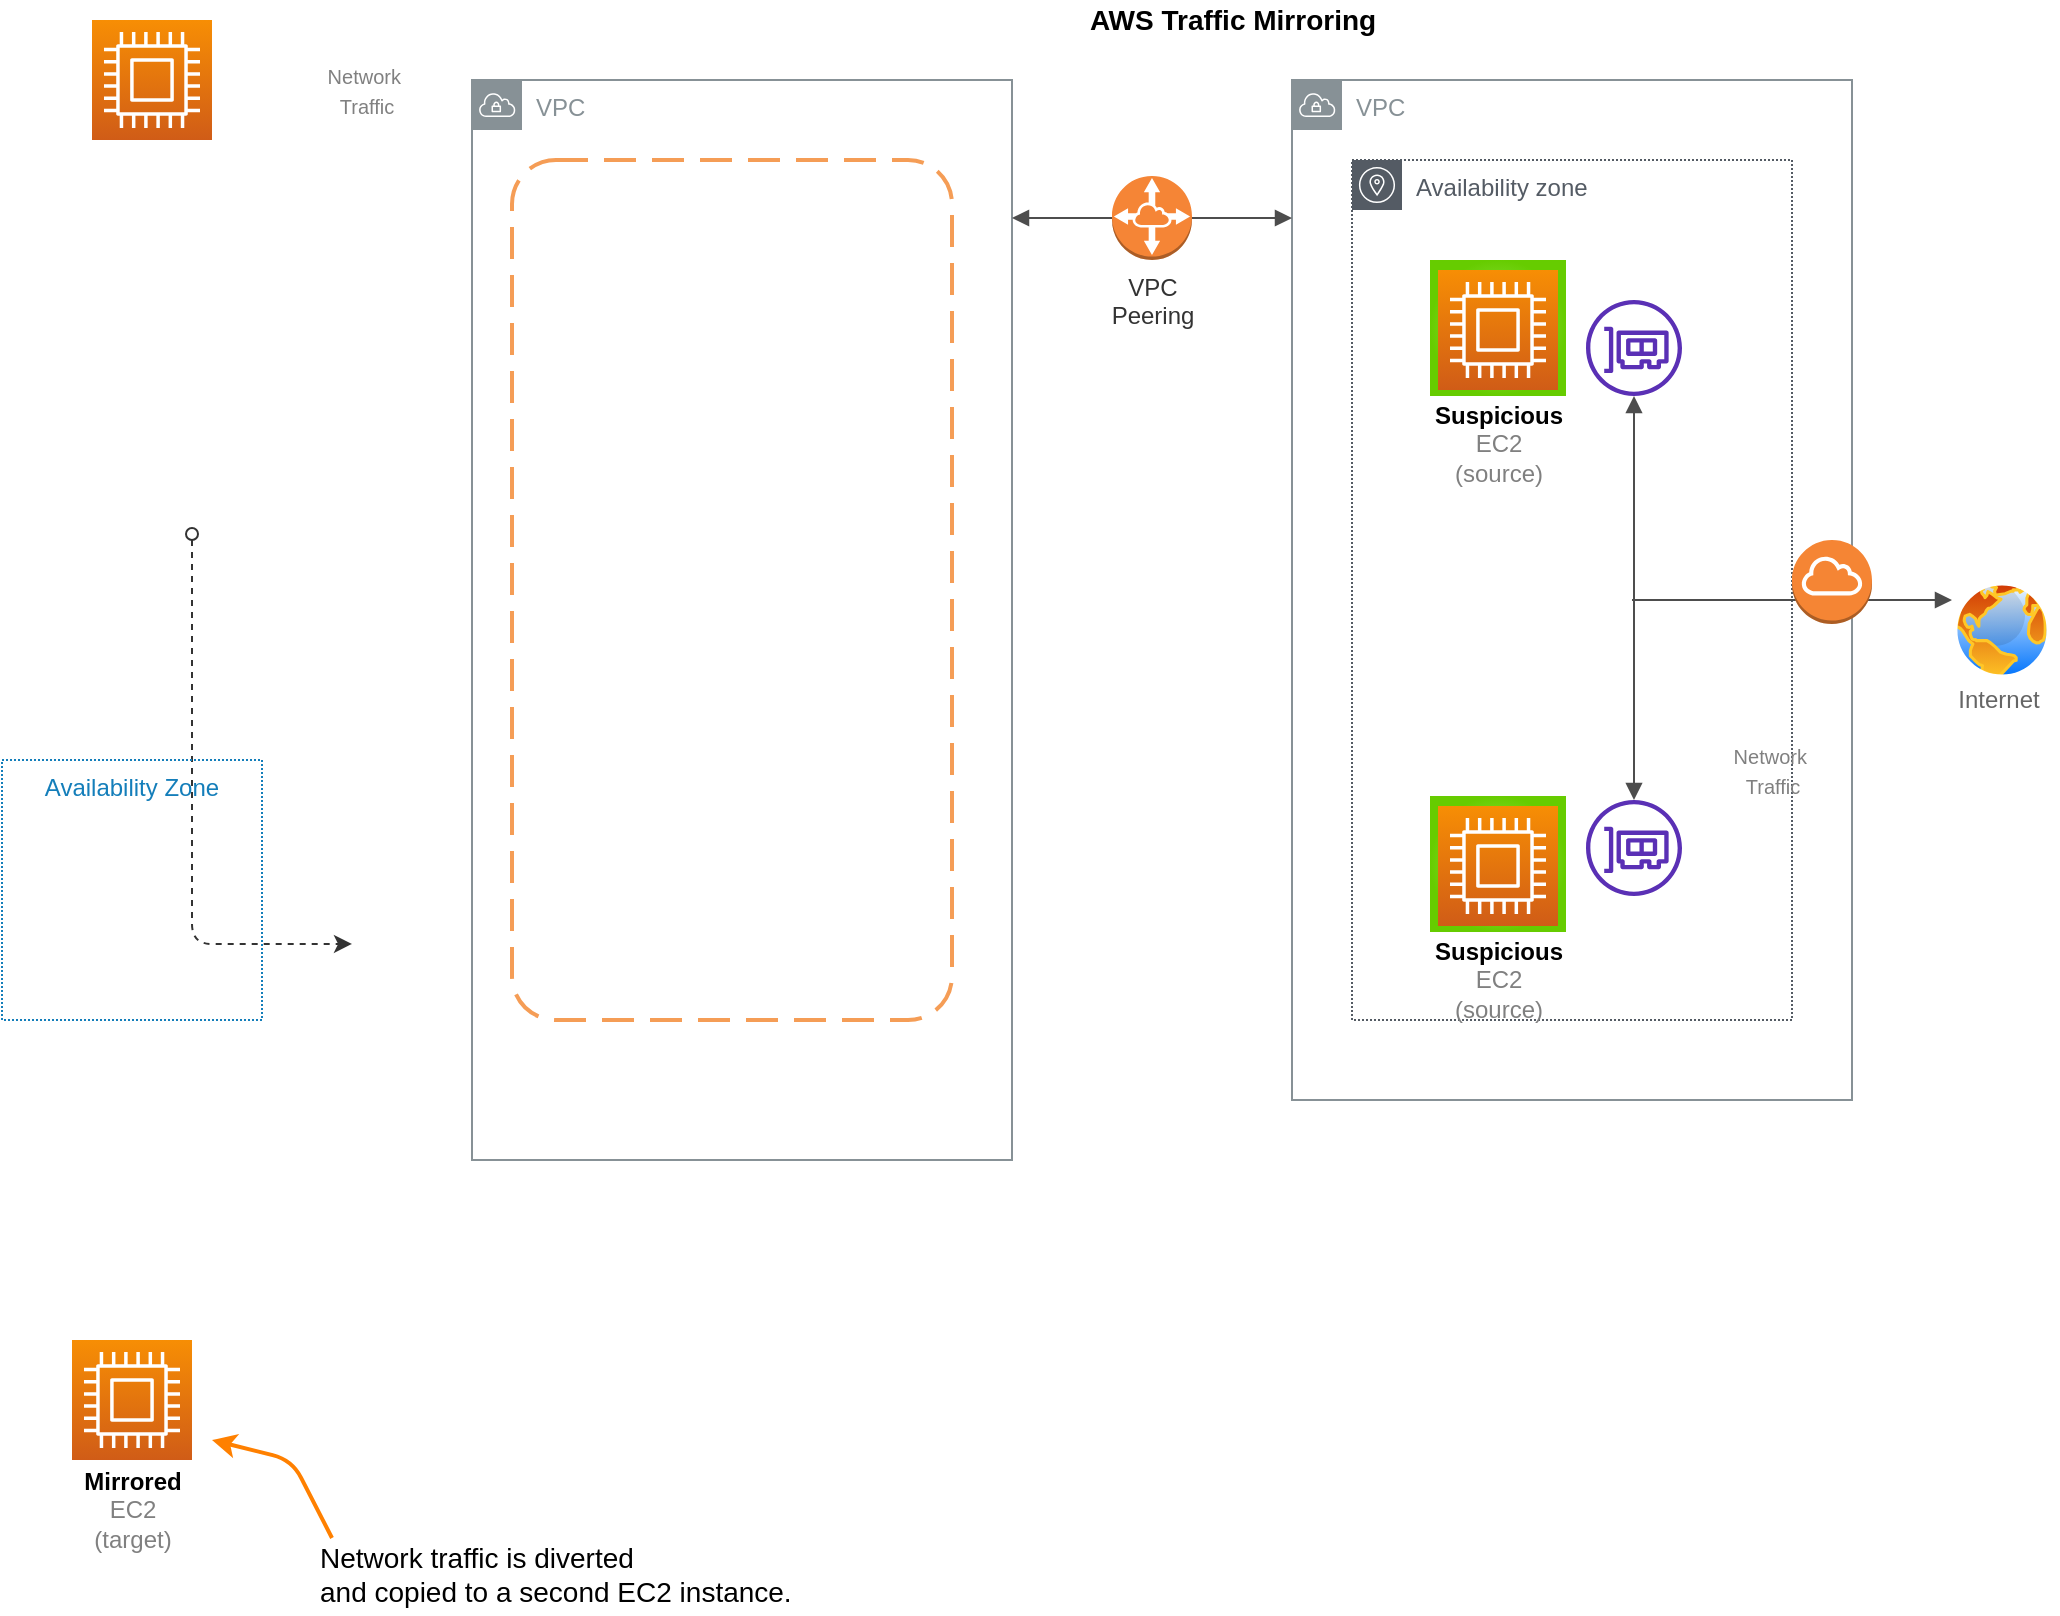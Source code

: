 <mxfile version="16.4.7" type="github"><diagram id="6l8G265YnewpnGdQrtUn" name="Page-1"><mxGraphModel dx="1252" dy="721" grid="1" gridSize="10" guides="1" tooltips="1" connect="1" arrows="1" fold="1" page="1" pageScale="1" pageWidth="1100" pageHeight="850" math="0" shadow="0"><root><mxCell id="0"/><mxCell id="1" parent="0"/><mxCell id="mqh8PAdhAtJ8gHZrtwG4-29" value="VPC" style="outlineConnect=0;gradientColor=none;html=1;whiteSpace=wrap;fontSize=12;fontStyle=0;shape=mxgraph.aws4.group;grIcon=mxgraph.aws4.group_vpc;strokeColor=#879196;fillColor=none;verticalAlign=top;align=left;spacingLeft=30;fontColor=#879196;dashed=0;rounded=0;glass=0;dashPattern=1 1;sketch=0;" parent="1" vertex="1"><mxGeometry x="260" y="50" width="270" height="540" as="geometry"/></mxCell><mxCell id="mqh8PAdhAtJ8gHZrtwG4-24" value="VPC" style="outlineConnect=0;gradientColor=none;html=1;whiteSpace=wrap;fontSize=12;fontStyle=0;shape=mxgraph.aws4.group;grIcon=mxgraph.aws4.group_vpc;strokeColor=#879196;fillColor=none;verticalAlign=top;align=left;spacingLeft=30;fontColor=#879196;dashed=0;rounded=0;glass=0;dashPattern=1 1;sketch=0;" parent="1" vertex="1"><mxGeometry x="670" y="50" width="280" height="510" as="geometry"/></mxCell><mxCell id="mqh8PAdhAtJ8gHZrtwG4-26" value="Availability zone" style="outlineConnect=0;gradientColor=none;html=1;whiteSpace=wrap;fontSize=12;fontStyle=0;shape=mxgraph.aws4.group;grIcon=mxgraph.aws4.group_availability_zone;strokeColor=#545B64;fillColor=none;verticalAlign=top;align=left;spacingLeft=30;fontColor=#545B64;dashed=1;rounded=0;glass=0;dashPattern=1 1;sketch=0;" parent="1" vertex="1"><mxGeometry x="700" y="90" width="220" height="430" as="geometry"/></mxCell><mxCell id="DdyiQRmM22uEdhr_2QQl-6" value="" style="aspect=fixed;perimeter=ellipsePerimeter;html=1;align=center;shadow=0;dashed=0;spacingTop=3;image;image=img/lib/active_directory/internet_globe.svg;" parent="1" vertex="1"><mxGeometry x="1000" y="300" width="50" height="50" as="geometry"/></mxCell><mxCell id="DdyiQRmM22uEdhr_2QQl-10" value="" style="edgeStyle=orthogonalEdgeStyle;rounded=0;orthogonalLoop=1;jettySize=auto;html=1;startArrow=block;startFill=1;endArrow=block;endFill=1;strokeColor=#4D4D4D;" parent="1" edge="1" target="mqh8PAdhAtJ8gHZrtwG4-24"><mxGeometry relative="1" as="geometry"><mxPoint x="530" y="119" as="sourcePoint"/><mxPoint x="650" y="150" as="targetPoint"/><Array as="points"><mxPoint x="660" y="119"/><mxPoint x="660" y="119"/></Array></mxGeometry></mxCell><mxCell id="DdyiQRmM22uEdhr_2QQl-7" value="" style="points=[[0,0,0],[0.25,0,0],[0.5,0,0],[0.75,0,0],[1,0,0],[0,1,0],[0.25,1,0],[0.5,1,0],[0.75,1,0],[1,1,0],[0,0.25,0],[0,0.5,0],[0,0.75,0],[1,0.25,0],[1,0.5,0],[1,0.75,0]];outlineConnect=0;fontColor=#232F3E;gradientColor=#F78E04;gradientDirection=north;fillColor=#D05C17;strokeColor=#ffffff;dashed=0;verticalLabelPosition=bottom;verticalAlign=top;align=center;html=1;fontSize=12;fontStyle=0;aspect=fixed;shape=mxgraph.aws4.resourceIcon;resIcon=mxgraph.aws4.compute;" parent="1" vertex="1"><mxGeometry x="70" y="20" width="60" height="60" as="geometry"/></mxCell><mxCell id="DdyiQRmM22uEdhr_2QQl-11" value="" style="edgeStyle=orthogonalEdgeStyle;rounded=0;orthogonalLoop=1;jettySize=auto;html=1;startArrow=none;startFill=0;endArrow=block;endFill=1;strokeColor=#4D4D4D;" parent="1" edge="1"><mxGeometry relative="1" as="geometry"><mxPoint x="840" y="310" as="sourcePoint"/><mxPoint x="1000" y="310" as="targetPoint"/><Array as="points"><mxPoint x="933" y="310.5"/></Array></mxGeometry></mxCell><mxCell id="DdyiQRmM22uEdhr_2QQl-14" value="" style="points=[[0,0,0],[0.25,0,0],[0.5,0,0],[0.75,0,0],[1,0,0],[0,1,0],[0.25,1,0],[0.5,1,0],[0.75,1,0],[1,1,0],[0,0.25,0],[0,0.5,0],[0,0.75,0],[1,0.25,0],[1,0.5,0],[1,0.75,0]];outlineConnect=0;fontColor=#232F3E;gradientColor=#F78E04;gradientDirection=north;fillColor=#D05C17;strokeColor=#ffffff;dashed=0;verticalLabelPosition=bottom;verticalAlign=top;align=center;html=1;fontSize=12;fontStyle=0;aspect=fixed;shape=mxgraph.aws4.resourceIcon;resIcon=mxgraph.aws4.compute;" parent="1" vertex="1"><mxGeometry x="60" y="680" width="60" height="60" as="geometry"/></mxCell><mxCell id="DdyiQRmM22uEdhr_2QQl-15" value="&lt;font style=&quot;font-size: 10px&quot; color=&quot;#808080&quot;&gt;Network&amp;nbsp;&lt;br&gt;Traffic&lt;/font&gt;" style="text;html=1;resizable=0;autosize=1;align=center;verticalAlign=middle;points=[];fillColor=none;strokeColor=none;rounded=0;" parent="1" vertex="1"><mxGeometry x="880" y="380" width="60" height="30" as="geometry"/></mxCell><mxCell id="DdyiQRmM22uEdhr_2QQl-17" value="&lt;font style=&quot;font-size: 10px ; line-height: 0%&quot; color=&quot;#808080&quot;&gt;Network&amp;nbsp;&lt;br&gt;Traffic&lt;/font&gt;" style="text;html=1;resizable=0;autosize=1;align=center;verticalAlign=middle;points=[];fillColor=none;strokeColor=none;rounded=0;" parent="1" vertex="1"><mxGeometry x="182" y="40" width="50" height="30" as="geometry"/></mxCell><mxCell id="mqh8PAdhAtJ8gHZrtwG4-2" value="&lt;font color=&quot;#666666&quot;&gt;Internet&lt;/font&gt;" style="text;html=1;resizable=0;autosize=1;align=center;verticalAlign=middle;points=[];fillColor=none;strokeColor=none;rounded=0;" parent="1" vertex="1"><mxGeometry x="993" y="350" width="60" height="20" as="geometry"/></mxCell><mxCell id="mqh8PAdhAtJ8gHZrtwG4-3" value="&lt;b&gt;Mirrored&lt;/b&gt;&lt;br&gt;&lt;font color=&quot;#808080&quot;&gt;EC2&lt;br&gt;(target)&lt;br&gt;&lt;/font&gt;" style="text;html=1;resizable=0;autosize=1;align=center;verticalAlign=middle;points=[];fillColor=none;strokeColor=none;rounded=0;" parent="1" vertex="1"><mxGeometry x="60" y="740" width="60" height="50" as="geometry"/></mxCell><mxCell id="mqh8PAdhAtJ8gHZrtwG4-6" value="" style="edgeStyle=orthogonalEdgeStyle;rounded=1;orthogonalLoop=1;jettySize=auto;html=1;startArrow=oval;startFill=0;sketch=0;dashed=1;strokeColor=#333333;" parent="1" edge="1"><mxGeometry relative="1" as="geometry"><mxPoint x="120" y="276.97" as="sourcePoint"/><mxPoint x="200" y="481.97" as="targetPoint"/><Array as="points"><mxPoint x="120" y="481.97"/></Array></mxGeometry></mxCell><mxCell id="mqh8PAdhAtJ8gHZrtwG4-9" value="&lt;font style=&quot;font-size: 14px&quot;&gt;&lt;b&gt;AWS Traffic Mirroring&lt;/b&gt;&lt;/font&gt;" style="text;html=1;resizable=0;autosize=1;align=center;verticalAlign=middle;points=[];fillColor=none;strokeColor=none;rounded=0;glass=0;dashed=1;dashPattern=1 1;sketch=0;" parent="1" vertex="1"><mxGeometry x="560" y="10" width="160" height="20" as="geometry"/></mxCell><mxCell id="mqh8PAdhAtJ8gHZrtwG4-12" style="sketch=0;orthogonalLoop=1;jettySize=auto;html=1;startArrow=none;startFill=0;strokeColor=#FF8000;strokeWidth=2;" parent="1" edge="1"><mxGeometry relative="1" as="geometry"><mxPoint x="130" y="730" as="targetPoint"/><mxPoint x="190" y="779" as="sourcePoint"/><Array as="points"><mxPoint x="170" y="740"/></Array></mxGeometry></mxCell><mxCell id="mqh8PAdhAtJ8gHZrtwG4-11" value="&lt;font style=&quot;font-size: 14px&quot;&gt;Network traffic is diverted &lt;br&gt;and copied to a second EC2 instance.&lt;/font&gt;" style="text;html=1;resizable=0;autosize=1;align=left;verticalAlign=middle;points=[];fillColor=none;strokeColor=none;rounded=0;glass=0;dashed=1;dashPattern=1 1;sketch=0;" parent="1" vertex="1"><mxGeometry x="182" y="777" width="250" height="40" as="geometry"/></mxCell><mxCell id="mqh8PAdhAtJ8gHZrtwG4-14" value="" style="edgeStyle=orthogonalEdgeStyle;rounded=0;orthogonalLoop=1;jettySize=auto;html=1;startArrow=block;startFill=1;endArrow=block;endFill=1;strokeColor=#4D4D4D;" parent="1" edge="1"><mxGeometry relative="1" as="geometry"><mxPoint x="841" y="207.999" as="sourcePoint"/><mxPoint x="841" y="410.001" as="targetPoint"/><Array as="points"><mxPoint x="841" y="310"/><mxPoint x="841" y="310"/></Array></mxGeometry></mxCell><mxCell id="mqh8PAdhAtJ8gHZrtwG4-17" value="&lt;font color=&quot;#333333&quot;&gt;VPC&lt;br&gt;Peering&lt;/font&gt;" style="outlineConnect=0;dashed=0;verticalLabelPosition=bottom;verticalAlign=top;align=center;html=1;shape=mxgraph.aws3.vpc_peering;fillColor=#F58536;gradientColor=none;rounded=0;glass=0;dashPattern=1 1;sketch=0;strokeColor=#FF0000;strokeWidth=2;" parent="1" vertex="1"><mxGeometry x="580" y="98" width="40" height="42" as="geometry"/></mxCell><mxCell id="mqh8PAdhAtJ8gHZrtwG4-18" value="Availability Zone" style="fillColor=none;strokeColor=#147EBA;dashed=1;verticalAlign=top;fontStyle=0;fontColor=#147EBA;rounded=0;glass=0;dashPattern=1 1;sketch=0;" parent="1" vertex="1"><mxGeometry x="25" y="390" width="130" height="130" as="geometry"/></mxCell><mxCell id="mqh8PAdhAtJ8gHZrtwG4-19" value="" style="rounded=1;arcSize=10;dashed=1;strokeColor=#F59D56;fillColor=none;gradientColor=none;dashPattern=8 4;strokeWidth=2;glass=0;sketch=0;" parent="1" vertex="1"><mxGeometry x="280" y="90" width="220" height="430" as="geometry"/></mxCell><mxCell id="mqh8PAdhAtJ8gHZrtwG4-27" value="" style="outlineConnect=0;dashed=0;verticalLabelPosition=bottom;verticalAlign=top;align=center;html=1;shape=mxgraph.aws3.internet_gateway;fillColor=#F58534;gradientColor=none;rounded=0;glass=0;dashPattern=1 1;sketch=0;strokeColor=#FF0000;strokeWidth=2;" parent="1" vertex="1"><mxGeometry x="920" y="280" width="40" height="42" as="geometry"/></mxCell><mxCell id="mqh8PAdhAtJ8gHZrtwG4-21" value="" style="outlineConnect=0;fontColor=#232F3E;gradientColor=none;fillColor=#5A30B5;strokeColor=none;dashed=0;verticalLabelPosition=bottom;verticalAlign=top;align=center;html=1;fontSize=12;fontStyle=0;aspect=fixed;pointerEvents=1;shape=mxgraph.aws4.elastic_network_interface;rounded=0;glass=0;dashPattern=1 1;sketch=0;" parent="1" vertex="1"><mxGeometry x="817" y="160" width="48" height="48" as="geometry"/></mxCell><mxCell id="mqh8PAdhAtJ8gHZrtwG4-30" value="" style="outlineConnect=0;fontColor=#232F3E;gradientColor=none;fillColor=#5A30B5;strokeColor=none;dashed=0;verticalLabelPosition=bottom;verticalAlign=top;align=center;html=1;fontSize=12;fontStyle=0;aspect=fixed;pointerEvents=1;shape=mxgraph.aws4.elastic_network_interface;rounded=0;glass=0;dashPattern=1 1;sketch=0;" parent="1" vertex="1"><mxGeometry x="817" y="410" width="48" height="48" as="geometry"/></mxCell><mxCell id="mqh8PAdhAtJ8gHZrtwG4-31" value="" style="group" parent="1" vertex="1" connectable="0"><mxGeometry x="733" y="140" width="80" height="197" as="geometry"/></mxCell><mxCell id="mqh8PAdhAtJ8gHZrtwG4-8" value="" style="whiteSpace=wrap;html=1;aspect=fixed;glass=0;dashed=1;strokeWidth=2;sketch=0;dashPattern=1 1;rounded=0;strokeColor=none;fillColor=#A3E85D;gradientDirection=radial;gradientColor=#66CC00;" parent="mqh8PAdhAtJ8gHZrtwG4-31" vertex="1"><mxGeometry x="6" width="68" height="68" as="geometry"/></mxCell><mxCell id="DdyiQRmM22uEdhr_2QQl-5" value="" style="points=[[0,0,0],[0.25,0,0],[0.5,0,0],[0.75,0,0],[1,0,0],[0,1,0],[0.25,1,0],[0.5,1,0],[0.75,1,0],[1,1,0],[0,0.25,0],[0,0.5,0],[0,0.75,0],[1,0.25,0],[1,0.5,0],[1,0.75,0]];outlineConnect=0;fontColor=#232F3E;gradientColor=#F78E04;gradientDirection=north;fillColor=#D05C17;strokeColor=#ffffff;dashed=0;verticalLabelPosition=bottom;verticalAlign=top;align=center;html=1;fontSize=12;fontStyle=0;aspect=fixed;shape=mxgraph.aws4.resourceIcon;resIcon=mxgraph.aws4.compute;" parent="mqh8PAdhAtJ8gHZrtwG4-31" vertex="1"><mxGeometry x="10" y="5" width="60" height="60" as="geometry"/></mxCell><mxCell id="DdyiQRmM22uEdhr_2QQl-8" value="&lt;b&gt;Suspicious&lt;/b&gt;&lt;br&gt;&lt;font color=&quot;#808080&quot;&gt;EC2&lt;br&gt;(source)&lt;br&gt;&lt;/font&gt;" style="text;html=1;resizable=0;autosize=1;align=center;verticalAlign=middle;points=[];fillColor=none;strokeColor=none;rounded=0;glass=0;" parent="mqh8PAdhAtJ8gHZrtwG4-31" vertex="1"><mxGeometry y="67" width="80" height="50" as="geometry"/></mxCell><mxCell id="mqh8PAdhAtJ8gHZrtwG4-32" value="" style="group" parent="mqh8PAdhAtJ8gHZrtwG4-31" vertex="1" connectable="0"><mxGeometry y="268" width="80" height="117" as="geometry"/></mxCell><mxCell id="mqh8PAdhAtJ8gHZrtwG4-33" value="" style="whiteSpace=wrap;html=1;aspect=fixed;glass=0;dashed=1;strokeWidth=2;sketch=0;dashPattern=1 1;rounded=0;strokeColor=none;fillColor=#A3E85D;gradientDirection=radial;gradientColor=#66CC00;" parent="mqh8PAdhAtJ8gHZrtwG4-32" vertex="1"><mxGeometry x="6" width="68" height="68" as="geometry"/></mxCell><mxCell id="mqh8PAdhAtJ8gHZrtwG4-34" value="" style="points=[[0,0,0],[0.25,0,0],[0.5,0,0],[0.75,0,0],[1,0,0],[0,1,0],[0.25,1,0],[0.5,1,0],[0.75,1,0],[1,1,0],[0,0.25,0],[0,0.5,0],[0,0.75,0],[1,0.25,0],[1,0.5,0],[1,0.75,0]];outlineConnect=0;fontColor=#232F3E;gradientColor=#F78E04;gradientDirection=north;fillColor=#D05C17;strokeColor=#ffffff;dashed=0;verticalLabelPosition=bottom;verticalAlign=top;align=center;html=1;fontSize=12;fontStyle=0;aspect=fixed;shape=mxgraph.aws4.resourceIcon;resIcon=mxgraph.aws4.compute;" parent="mqh8PAdhAtJ8gHZrtwG4-32" vertex="1"><mxGeometry x="10" y="5" width="60" height="60" as="geometry"/></mxCell><mxCell id="mqh8PAdhAtJ8gHZrtwG4-35" value="&lt;b&gt;Suspicious&lt;/b&gt;&lt;br&gt;&lt;font color=&quot;#808080&quot;&gt;EC2&lt;br&gt;(source)&lt;br&gt;&lt;/font&gt;" style="text;html=1;resizable=0;autosize=1;align=center;verticalAlign=middle;points=[];fillColor=none;strokeColor=none;rounded=0;glass=0;" parent="mqh8PAdhAtJ8gHZrtwG4-32" vertex="1"><mxGeometry y="67" width="80" height="50" as="geometry"/></mxCell></root></mxGraphModel></diagram></mxfile>